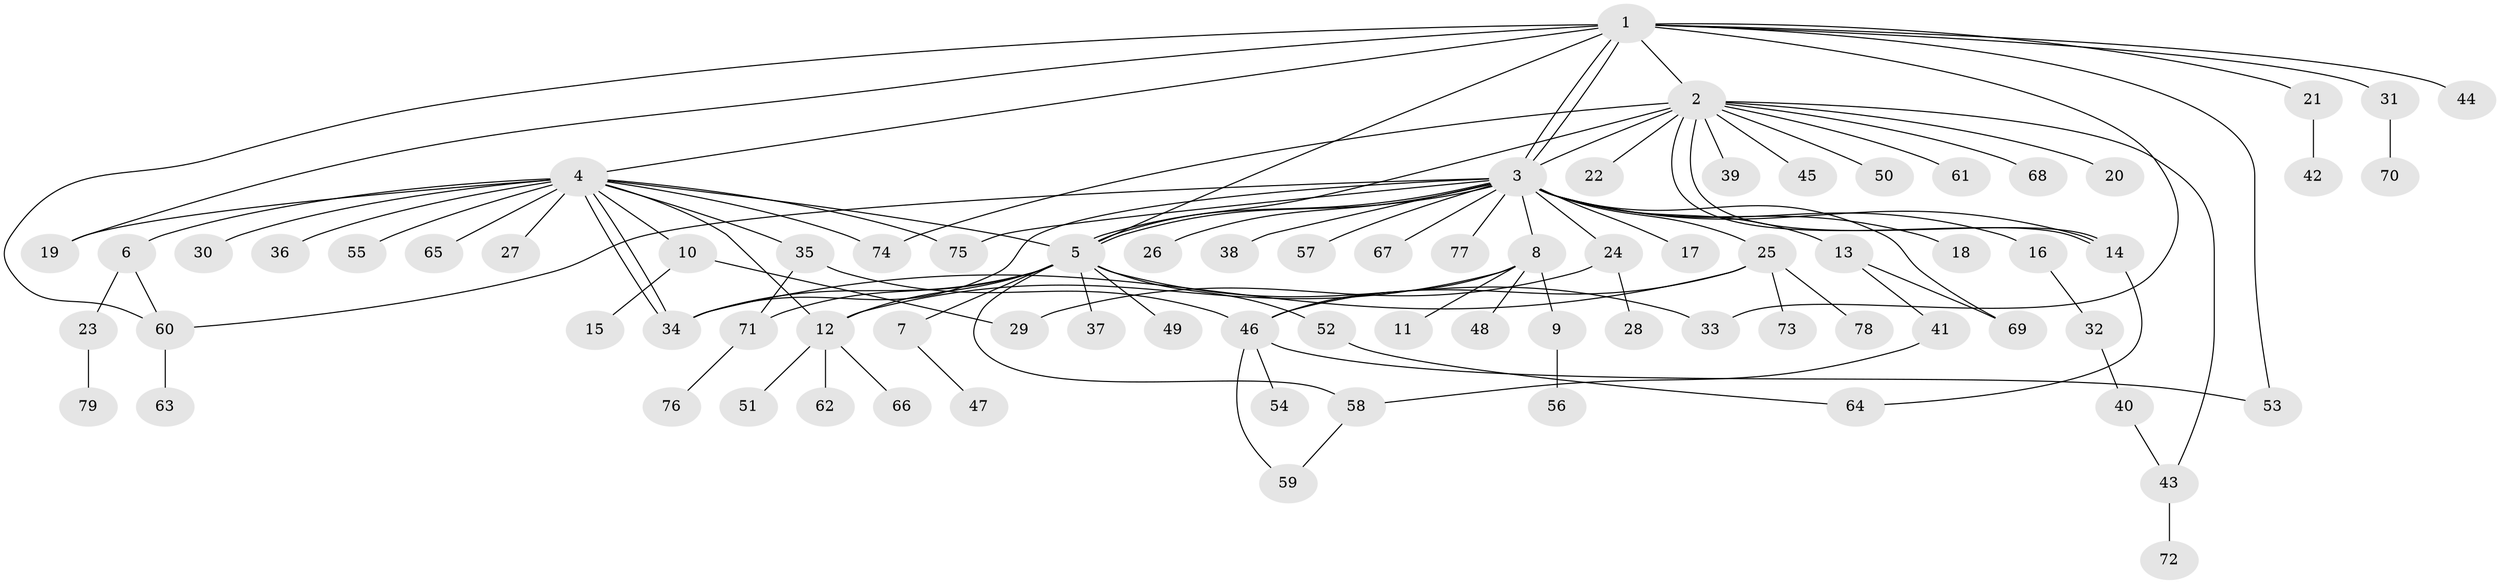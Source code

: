 // coarse degree distribution, {1: 0.9354838709677419, 10: 0.03225806451612903, 21: 0.03225806451612903}
// Generated by graph-tools (version 1.1) at 2025/51/03/04/25 21:51:09]
// undirected, 79 vertices, 108 edges
graph export_dot {
graph [start="1"]
  node [color=gray90,style=filled];
  1;
  2;
  3;
  4;
  5;
  6;
  7;
  8;
  9;
  10;
  11;
  12;
  13;
  14;
  15;
  16;
  17;
  18;
  19;
  20;
  21;
  22;
  23;
  24;
  25;
  26;
  27;
  28;
  29;
  30;
  31;
  32;
  33;
  34;
  35;
  36;
  37;
  38;
  39;
  40;
  41;
  42;
  43;
  44;
  45;
  46;
  47;
  48;
  49;
  50;
  51;
  52;
  53;
  54;
  55;
  56;
  57;
  58;
  59;
  60;
  61;
  62;
  63;
  64;
  65;
  66;
  67;
  68;
  69;
  70;
  71;
  72;
  73;
  74;
  75;
  76;
  77;
  78;
  79;
  1 -- 2;
  1 -- 3;
  1 -- 3;
  1 -- 4;
  1 -- 5;
  1 -- 19;
  1 -- 21;
  1 -- 31;
  1 -- 33;
  1 -- 44;
  1 -- 53;
  1 -- 60;
  2 -- 3;
  2 -- 5;
  2 -- 14;
  2 -- 14;
  2 -- 20;
  2 -- 22;
  2 -- 39;
  2 -- 43;
  2 -- 45;
  2 -- 50;
  2 -- 61;
  2 -- 68;
  2 -- 74;
  3 -- 5;
  3 -- 5;
  3 -- 8;
  3 -- 13;
  3 -- 14;
  3 -- 16;
  3 -- 17;
  3 -- 18;
  3 -- 24;
  3 -- 25;
  3 -- 26;
  3 -- 34;
  3 -- 38;
  3 -- 57;
  3 -- 60;
  3 -- 67;
  3 -- 69;
  3 -- 75;
  3 -- 77;
  4 -- 5;
  4 -- 6;
  4 -- 10;
  4 -- 12;
  4 -- 19;
  4 -- 27;
  4 -- 30;
  4 -- 34;
  4 -- 34;
  4 -- 35;
  4 -- 36;
  4 -- 55;
  4 -- 65;
  4 -- 74;
  4 -- 75;
  5 -- 7;
  5 -- 12;
  5 -- 33;
  5 -- 34;
  5 -- 37;
  5 -- 49;
  5 -- 52;
  5 -- 58;
  5 -- 71;
  6 -- 23;
  6 -- 60;
  7 -- 47;
  8 -- 9;
  8 -- 11;
  8 -- 12;
  8 -- 46;
  8 -- 48;
  9 -- 56;
  10 -- 15;
  10 -- 29;
  12 -- 51;
  12 -- 62;
  12 -- 66;
  13 -- 41;
  13 -- 69;
  14 -- 64;
  16 -- 32;
  21 -- 42;
  23 -- 79;
  24 -- 28;
  24 -- 29;
  25 -- 34;
  25 -- 46;
  25 -- 73;
  25 -- 78;
  31 -- 70;
  32 -- 40;
  35 -- 46;
  35 -- 71;
  40 -- 43;
  41 -- 58;
  43 -- 72;
  46 -- 53;
  46 -- 54;
  46 -- 59;
  52 -- 64;
  58 -- 59;
  60 -- 63;
  71 -- 76;
}
